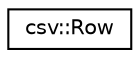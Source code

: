 digraph "Gráfico de Hierarquia de Classes"
{
  edge [fontname="Helvetica",fontsize="10",labelfontname="Helvetica",labelfontsize="10"];
  node [fontname="Helvetica",fontsize="10",shape=record];
  rankdir="LR";
  Node0 [label="csv::Row",height=0.2,width=0.4,color="black", fillcolor="white", style="filled",URL="$d0/d0d/classcsv_1_1Row.html"];
}
